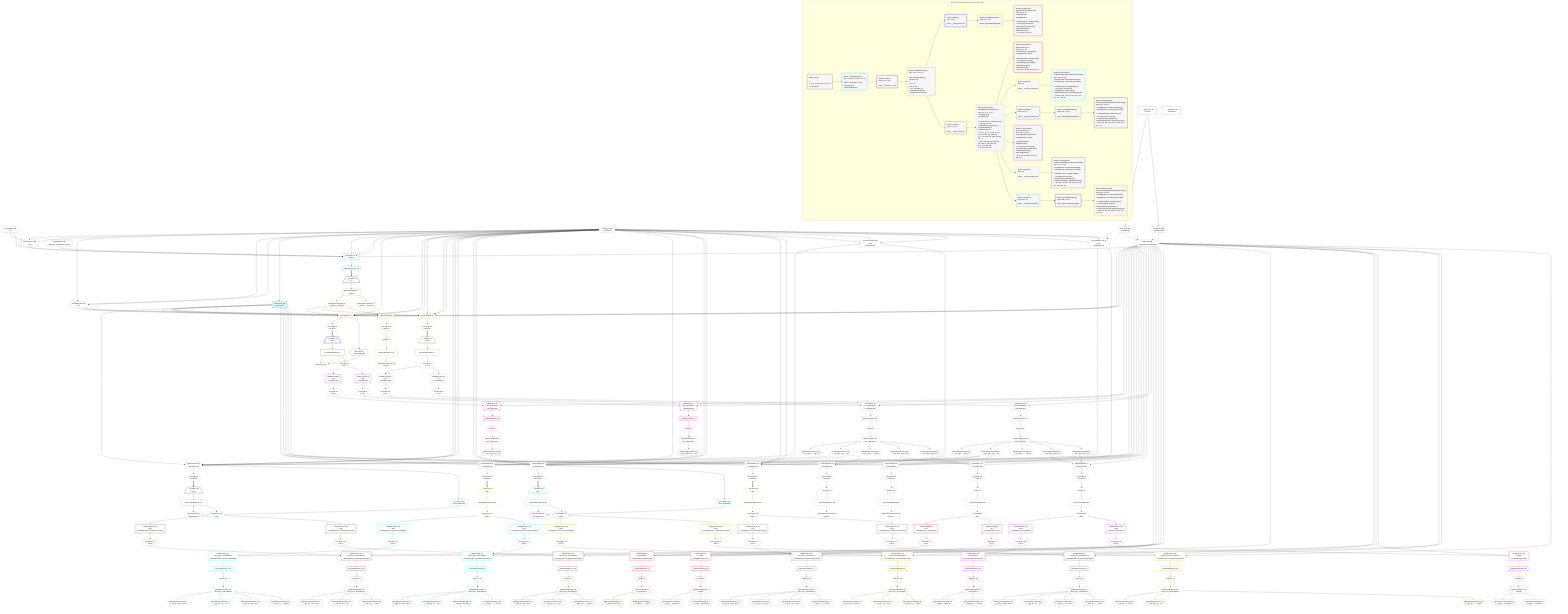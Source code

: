%%{init: {'themeVariables': { 'fontSize': '12px'}}}%%
graph TD
    classDef path fill:#eee,stroke:#000,color:#000
    classDef plan fill:#fff,stroke-width:1px,color:#000
    classDef itemplan fill:#fff,stroke-width:2px,color:#000
    classDef unbatchedplan fill:#dff,stroke-width:1px,color:#000
    classDef sideeffectplan fill:#fcc,stroke-width:2px,color:#000
    classDef bucket fill:#f6f6f6,color:#000,stroke-width:2px,text-align:left


    %% plan dependencies
    Connection14{{"Connection[14∈0] ➊<br />ᐸ10ᐳ"}}:::plan
    Constant290{{"Constant[290∈0] ➊<br />ᐸ4ᐳ"}}:::plan
    Constant7{{"Constant[7∈0] ➊<br />ᐸundefinedᐳ"}}:::plan
    Constant290 & Constant7 & Constant7 --> Connection14
    Connection26{{"Connection[26∈0] ➊<br />ᐸ22ᐳ"}}:::plan
    Constant7 & Constant7 & Constant7 --> Connection26
    Object13{{"Object[13∈0] ➊<br />ᐸ{pgSettings,withPgClient}ᐳ"}}:::plan
    Access11{{"Access[11∈0] ➊<br />ᐸ2.pgSettingsᐳ"}}:::plan
    Access12{{"Access[12∈0] ➊<br />ᐸ2.withPgClientᐳ"}}:::plan
    Access11 & Access12 --> Object13
    __Value2["__Value[2∈0] ➊<br />ᐸcontextᐳ"]:::plan
    __Value2 --> Access11
    __Value2 --> Access12
    Lambda27[["Lambda[27∈0] ➊<br />ᐸlimitToTypesᐳ"]]:::unbatchedplan
    Constant7 --> Lambda27
    __Value4["__Value[4∈0] ➊<br />ᐸrootValueᐳ"]:::plan
    Constant294{{"Constant[294∈0] ➊<br />ᐸ[Function: applyInputConstant]ᐳ"}}:::plan
    PgSelect16[["PgSelect[16∈1] ➊<br />ᐸpeopleᐳ"]]:::plan
    Object13 & Constant294 & Connection14 & Constant290 & Constant7 & Constant7 --> PgSelect16
    PgSelectRows17[["PgSelectRows[17∈1] ➊"]]:::plan
    PgSelect16 --> PgSelectRows17
    __Item18[/"__Item[18∈2]<br />ᐸ17ᐳ"\]:::itemplan
    PgSelectRows17 ==> __Item18
    PgSelectSingle19{{"PgSelectSingle[19∈2]<br />ᐸpeopleᐳ"}}:::plan
    __Item18 --> PgSelectSingle19
    PgUnionAll33[["PgUnionAll[33∈3]"]]:::plan
    PgClassExpression20{{"PgClassExpression[20∈3]<br />ᐸ__people__.”person_id”ᐳ"}}:::plan
    Object13 & PgClassExpression20 & Lambda27 & Connection26 & Constant7 & Constant7 & Constant7 --> PgUnionAll33
    PgUnionAll58[["PgUnionAll[58∈3]"]]:::plan
    Object13 & PgClassExpression20 & Lambda27 & Connection26 & Constant7 & Constant7 & Constant7 --> PgUnionAll58
    PgUnionAll28[["PgUnionAll[28∈3]"]]:::plan
    Object13 & PgClassExpression20 & Lambda27 & Connection26 --> PgUnionAll28
    PgSelectSingle19 --> PgClassExpression20
    PgClassExpression21{{"PgClassExpression[21∈3]<br />ᐸ__people__.”username”ᐳ"}}:::plan
    PgSelectSingle19 --> PgClassExpression21
    First29{{"First[29∈3]"}}:::plan
    Access279{{"Access[279∈3]<br />ᐸ28.itemsᐳ"}}:::plan
    Access279 --> First29
    PgUnionAllSingle31["PgUnionAllSingle[31∈3]"]:::plan
    First29 --> PgUnionAllSingle31
    PgClassExpression32{{"PgClassExpression[32∈3]<br />ᐸcount(*)ᐳ"}}:::plan
    PgUnionAllSingle31 --> PgClassExpression32
    PgUnionAll28 --> Access279
    Access280{{"Access[280∈3]<br />ᐸ33.itemsᐳ"}}:::plan
    PgUnionAll33 --> Access280
    Access289{{"Access[289∈3]<br />ᐸ58.itemsᐳ"}}:::plan
    PgUnionAll58 --> Access289
    __Item35[/"__Item[35∈4]<br />ᐸ280ᐳ"\]:::itemplan
    Access280 ==> __Item35
    PgUnionAllSingle36["PgUnionAllSingle[36∈4]"]:::plan
    __Item35 --> PgUnionAllSingle36
    Access37{{"Access[37∈4]<br />ᐸ33.cursorDetailsᐳ"}}:::plan
    PgUnionAll33 --> Access37
    PgCursor38{{"PgCursor[38∈5]"}}:::plan
    PgUnionAllSingle36 & Access37 --> PgCursor38
    Access39{{"Access[39∈5]<br />ᐸ36.1ᐳ"}}:::plan
    PgUnionAllSingle36 --> Access39
    PgSelect42[["PgSelect[42∈6]<br />ᐸaws_applicationsᐳ<br />ᐳAwsApplication"]]:::plan
    Access41{{"Access[41∈6]<br />ᐸ40.0ᐳ"}}:::plan
    Object13 & Access41 --> PgSelect42
    PgSelect52[["PgSelect[52∈6]<br />ᐸgcp_applicationsᐳ<br />ᐳGcpApplication"]]:::plan
    Access51{{"Access[51∈6]<br />ᐸ50.0ᐳ"}}:::plan
    Object13 & Access51 --> PgSelect52
    JSONParse40[["JSONParse[40∈6]<br />ᐸ39ᐳ<br />ᐳAwsApplication"]]:::plan
    Access39 --> JSONParse40
    JSONParse40 --> Access41
    First46{{"First[46∈6]"}}:::plan
    PgSelectRows47[["PgSelectRows[47∈6]"]]:::plan
    PgSelectRows47 --> First46
    PgSelect42 --> PgSelectRows47
    PgSelectSingle48{{"PgSelectSingle[48∈6]<br />ᐸaws_applicationsᐳ"}}:::plan
    First46 --> PgSelectSingle48
    PgClassExpression49{{"PgClassExpression[49∈6]<br />ᐸ__aws_appl...ons__.”id”ᐳ"}}:::plan
    PgSelectSingle48 --> PgClassExpression49
    JSONParse50[["JSONParse[50∈6]<br />ᐸ39ᐳ<br />ᐳGcpApplication"]]:::plan
    Access39 --> JSONParse50
    JSONParse50 --> Access51
    First54{{"First[54∈6]"}}:::plan
    PgSelectRows55[["PgSelectRows[55∈6]"]]:::plan
    PgSelectRows55 --> First54
    PgSelect52 --> PgSelectRows55
    PgSelectSingle56{{"PgSelectSingle[56∈6]<br />ᐸgcp_applicationsᐳ"}}:::plan
    First54 --> PgSelectSingle56
    PgClassExpression57{{"PgClassExpression[57∈6]<br />ᐸ__gcp_appl...ons__.”id”ᐳ"}}:::plan
    PgSelectSingle56 --> PgClassExpression57
    __Item60[/"__Item[60∈7]<br />ᐸ289ᐳ"\]:::itemplan
    Access289 ==> __Item60
    PgUnionAllSingle61["PgUnionAllSingle[61∈7]"]:::plan
    __Item60 --> PgUnionAllSingle61
    Access62{{"Access[62∈7]<br />ᐸ61.1ᐳ"}}:::plan
    PgUnionAllSingle61 --> Access62
    PgUnionAll143[["PgUnionAll[143∈8]<br />ᐳAwsApplication"]]:::plan
    PgClassExpression73{{"PgClassExpression[73∈8]<br />ᐸ__aws_appl...ons__.”id”ᐳ"}}:::plan
    Connection136{{"Connection[136∈8] ➊<br />ᐸ134ᐳ<br />ᐳAwsApplication"}}:::plan
    Object13 & PgClassExpression73 & Lambda27 & Connection136 & Constant7 & Constant7 & Constant7 --> PgUnionAll143
    PgUnionAll250[["PgUnionAll[250∈8]<br />ᐳGcpApplication"]]:::plan
    PgClassExpression180{{"PgClassExpression[180∈8]<br />ᐸ__gcp_appl...ons__.”id”ᐳ"}}:::plan
    Connection243{{"Connection[243∈8] ➊<br />ᐸ241ᐳ<br />ᐳGcpApplication"}}:::plan
    Object13 & PgClassExpression180 & Lambda27 & Connection243 & Constant7 & Constant7 & Constant7 --> PgUnionAll250
    PgUnionAll103[["PgUnionAll[103∈8]<br />ᐳAwsApplication"]]:::plan
    Object13 & PgClassExpression73 & Constant7 & Constant7 & Lambda27 --> PgUnionAll103
    PgUnionAll210[["PgUnionAll[210∈8]<br />ᐳGcpApplication"]]:::plan
    Object13 & PgClassExpression180 & Constant7 & Constant7 & Lambda27 --> PgUnionAll210
    PgUnionAll138[["PgUnionAll[138∈8]<br />ᐳAwsApplication"]]:::plan
    Object13 & PgClassExpression73 & Lambda27 & Connection136 --> PgUnionAll138
    PgUnionAll245[["PgUnionAll[245∈8]<br />ᐳGcpApplication"]]:::plan
    Object13 & PgClassExpression180 & Lambda27 & Connection243 --> PgUnionAll245
    PgUnionAll77[["PgUnionAll[77∈8]<br />ᐳAwsApplication"]]:::plan
    PgClassExpression75{{"PgClassExpression[75∈8]<br />ᐸ__aws_appl...person_id”ᐳ"}}:::plan
    PgClassExpression76{{"PgClassExpression[76∈8]<br />ᐸ__aws_appl...zation_id”ᐳ"}}:::plan
    Object13 & PgClassExpression75 & PgClassExpression76 --> PgUnionAll77
    Constant7 & Constant7 & Constant7 --> Connection136
    PgUnionAll184[["PgUnionAll[184∈8]<br />ᐳGcpApplication"]]:::plan
    PgClassExpression182{{"PgClassExpression[182∈8]<br />ᐸ__gcp_appl...person_id”ᐳ"}}:::plan
    PgClassExpression183{{"PgClassExpression[183∈8]<br />ᐸ__gcp_appl...zation_id”ᐳ"}}:::plan
    Object13 & PgClassExpression182 & PgClassExpression183 --> PgUnionAll184
    Constant7 & Constant7 & Constant7 --> Connection243
    PgSelect65[["PgSelect[65∈8]<br />ᐸaws_applicationsᐳ<br />ᐳAwsApplication"]]:::plan
    Access64{{"Access[64∈8]<br />ᐸ63.0ᐳ"}}:::plan
    Object13 & Access64 --> PgSelect65
    PgSelect174[["PgSelect[174∈8]<br />ᐸgcp_applicationsᐳ<br />ᐳGcpApplication"]]:::plan
    Access173{{"Access[173∈8]<br />ᐸ172.0ᐳ"}}:::plan
    Object13 & Access173 --> PgSelect174
    JSONParse63[["JSONParse[63∈8]<br />ᐸ62ᐳ<br />ᐳAwsApplication"]]:::plan
    Access62 --> JSONParse63
    JSONParse63 --> Access64
    First69{{"First[69∈8]"}}:::plan
    PgSelectRows70[["PgSelectRows[70∈8]"]]:::plan
    PgSelectRows70 --> First69
    PgSelect65 --> PgSelectRows70
    PgSelectSingle71{{"PgSelectSingle[71∈8]<br />ᐸaws_applicationsᐳ"}}:::plan
    First69 --> PgSelectSingle71
    PgClassExpression72{{"PgClassExpression[72∈8]<br />ᐸ__aws_appl..._.”aws_id”ᐳ"}}:::plan
    PgSelectSingle71 --> PgClassExpression72
    PgSelectSingle71 --> PgClassExpression73
    PgClassExpression74{{"PgClassExpression[74∈8]<br />ᐸ__aws_appl...s__.”name”ᐳ"}}:::plan
    PgSelectSingle71 --> PgClassExpression74
    PgSelectSingle71 --> PgClassExpression75
    PgSelectSingle71 --> PgClassExpression76
    First79{{"First[79∈8]"}}:::plan
    Access284{{"Access[284∈8]<br />ᐸ77.itemsᐳ"}}:::plan
    Access284 --> First79
    PgUnionAllSingle81["PgUnionAllSingle[81∈8]"]:::plan
    First79 --> PgUnionAllSingle81
    Access82{{"Access[82∈8]<br />ᐸ81.1ᐳ"}}:::plan
    PgUnionAllSingle81 --> Access82
    First139{{"First[139∈8]"}}:::plan
    Access282{{"Access[282∈8]<br />ᐸ138.itemsᐳ"}}:::plan
    Access282 --> First139
    PgUnionAllSingle141["PgUnionAllSingle[141∈8]"]:::plan
    First139 --> PgUnionAllSingle141
    PgClassExpression142{{"PgClassExpression[142∈8]<br />ᐸcount(*)ᐳ"}}:::plan
    PgUnionAllSingle141 --> PgClassExpression142
    JSONParse172[["JSONParse[172∈8]<br />ᐸ62ᐳ<br />ᐳGcpApplication"]]:::plan
    Access62 --> JSONParse172
    JSONParse172 --> Access173
    First176{{"First[176∈8]"}}:::plan
    PgSelectRows177[["PgSelectRows[177∈8]"]]:::plan
    PgSelectRows177 --> First176
    PgSelect174 --> PgSelectRows177
    PgSelectSingle178{{"PgSelectSingle[178∈8]<br />ᐸgcp_applicationsᐳ"}}:::plan
    First176 --> PgSelectSingle178
    PgClassExpression179{{"PgClassExpression[179∈8]<br />ᐸ__gcp_appl..._.”gcp_id”ᐳ"}}:::plan
    PgSelectSingle178 --> PgClassExpression179
    PgSelectSingle178 --> PgClassExpression180
    PgClassExpression181{{"PgClassExpression[181∈8]<br />ᐸ__gcp_appl...s__.”name”ᐳ"}}:::plan
    PgSelectSingle178 --> PgClassExpression181
    PgSelectSingle178 --> PgClassExpression182
    PgSelectSingle178 --> PgClassExpression183
    First186{{"First[186∈8]"}}:::plan
    Access288{{"Access[288∈8]<br />ᐸ184.itemsᐳ"}}:::plan
    Access288 --> First186
    PgUnionAllSingle188["PgUnionAllSingle[188∈8]"]:::plan
    First186 --> PgUnionAllSingle188
    Access189{{"Access[189∈8]<br />ᐸ188.1ᐳ"}}:::plan
    PgUnionAllSingle188 --> Access189
    First246{{"First[246∈8]"}}:::plan
    Access286{{"Access[286∈8]<br />ᐸ245.itemsᐳ"}}:::plan
    Access286 --> First246
    PgUnionAllSingle248["PgUnionAllSingle[248∈8]"]:::plan
    First246 --> PgUnionAllSingle248
    PgClassExpression249{{"PgClassExpression[249∈8]<br />ᐸcount(*)ᐳ"}}:::plan
    PgUnionAllSingle248 --> PgClassExpression249
    Access281{{"Access[281∈8]<br />ᐸ103.itemsᐳ"}}:::plan
    PgUnionAll103 --> Access281
    PgUnionAll138 --> Access282
    Access283{{"Access[283∈8]<br />ᐸ143.itemsᐳ"}}:::plan
    PgUnionAll143 --> Access283
    PgUnionAll77 --> Access284
    Access285{{"Access[285∈8]<br />ᐸ210.itemsᐳ"}}:::plan
    PgUnionAll210 --> Access285
    PgUnionAll245 --> Access286
    Access287{{"Access[287∈8]<br />ᐸ250.itemsᐳ"}}:::plan
    PgUnionAll250 --> Access287
    PgUnionAll184 --> Access288
    PgSelect85[["PgSelect[85∈9]<br />ᐸorganizationsᐳ<br />ᐳAwsApplicationᐳOrganization"]]:::plan
    Access84{{"Access[84∈9]<br />ᐸ83.0ᐳ"}}:::plan
    Object13 & Access84 --> PgSelect85
    PgSelect96[["PgSelect[96∈9]<br />ᐸpeopleᐳ<br />ᐳAwsApplicationᐳPerson"]]:::plan
    Access95{{"Access[95∈9]<br />ᐸ94.0ᐳ"}}:::plan
    Object13 & Access95 --> PgSelect96
    JSONParse83[["JSONParse[83∈9]<br />ᐸ82ᐳ<br />ᐳAwsApplicationᐳOrganization"]]:::plan
    Access82 --> JSONParse83
    JSONParse83 --> Access84
    First89{{"First[89∈9]"}}:::plan
    PgSelectRows90[["PgSelectRows[90∈9]"]]:::plan
    PgSelectRows90 --> First89
    PgSelect85 --> PgSelectRows90
    PgSelectSingle91{{"PgSelectSingle[91∈9]<br />ᐸorganizationsᐳ"}}:::plan
    First89 --> PgSelectSingle91
    PgClassExpression92{{"PgClassExpression[92∈9]<br />ᐸ__organiza...zation_id”ᐳ"}}:::plan
    PgSelectSingle91 --> PgClassExpression92
    PgClassExpression93{{"PgClassExpression[93∈9]<br />ᐸ__organiza...s__.”name”ᐳ"}}:::plan
    PgSelectSingle91 --> PgClassExpression93
    JSONParse94[["JSONParse[94∈9]<br />ᐸ82ᐳ<br />ᐳAwsApplicationᐳPerson"]]:::plan
    Access82 --> JSONParse94
    JSONParse94 --> Access95
    First98{{"First[98∈9]"}}:::plan
    PgSelectRows99[["PgSelectRows[99∈9]"]]:::plan
    PgSelectRows99 --> First98
    PgSelect96 --> PgSelectRows99
    PgSelectSingle100{{"PgSelectSingle[100∈9]<br />ᐸpeopleᐳ"}}:::plan
    First98 --> PgSelectSingle100
    PgClassExpression101{{"PgClassExpression[101∈9]<br />ᐸ__people__.”person_id”ᐳ"}}:::plan
    PgSelectSingle100 --> PgClassExpression101
    PgClassExpression102{{"PgClassExpression[102∈9]<br />ᐸ__people__.”username”ᐳ"}}:::plan
    PgSelectSingle100 --> PgClassExpression102
    __Item107[/"__Item[107∈10]<br />ᐸ281ᐳ"\]:::itemplan
    Access281 ==> __Item107
    PgUnionAllSingle108["PgUnionAllSingle[108∈10]"]:::plan
    __Item107 --> PgUnionAllSingle108
    Access109{{"Access[109∈10]<br />ᐸ108.1ᐳ"}}:::plan
    PgUnionAllSingle108 --> Access109
    PgSelect112[["PgSelect[112∈11]<br />ᐸfirst_party_vulnerabilitiesᐳ<br />ᐳAwsApplicationᐳFirstPartyVulnerability"]]:::plan
    Access111{{"Access[111∈11]<br />ᐸ110.0ᐳ"}}:::plan
    Object13 & Access111 --> PgSelect112
    PgSelect125[["PgSelect[125∈11]<br />ᐸthird_party_vulnerabilitiesᐳ<br />ᐳAwsApplicationᐳThirdPartyVulnerability"]]:::plan
    Access124{{"Access[124∈11]<br />ᐸ123.0ᐳ"}}:::plan
    Object13 & Access124 --> PgSelect125
    JSONParse110[["JSONParse[110∈11]<br />ᐸ109ᐳ<br />ᐳAwsApplicationᐳFirstPartyVulnerability"]]:::plan
    Access109 --> JSONParse110
    JSONParse110 --> Access111
    First116{{"First[116∈11]"}}:::plan
    PgSelectRows117[["PgSelectRows[117∈11]"]]:::plan
    PgSelectRows117 --> First116
    PgSelect112 --> PgSelectRows117
    PgSelectSingle118{{"PgSelectSingle[118∈11]<br />ᐸfirst_party_vulnerabilitiesᐳ"}}:::plan
    First116 --> PgSelectSingle118
    PgClassExpression119{{"PgClassExpression[119∈11]<br />ᐸ__first_pa...team_name”ᐳ"}}:::plan
    PgSelectSingle118 --> PgClassExpression119
    PgClassExpression120{{"PgClassExpression[120∈11]<br />ᐸ__first_pa...ies__.”id”ᐳ"}}:::plan
    PgSelectSingle118 --> PgClassExpression120
    PgClassExpression121{{"PgClassExpression[121∈11]<br />ᐸ__first_pa...vss_score”ᐳ"}}:::plan
    PgSelectSingle118 --> PgClassExpression121
    PgClassExpression122{{"PgClassExpression[122∈11]<br />ᐸ__first_pa...s__.”name”ᐳ"}}:::plan
    PgSelectSingle118 --> PgClassExpression122
    JSONParse123[["JSONParse[123∈11]<br />ᐸ109ᐳ<br />ᐳAwsApplicationᐳThirdPartyVulnerability"]]:::plan
    Access109 --> JSONParse123
    JSONParse123 --> Access124
    First127{{"First[127∈11]"}}:::plan
    PgSelectRows128[["PgSelectRows[128∈11]"]]:::plan
    PgSelectRows128 --> First127
    PgSelect125 --> PgSelectRows128
    PgSelectSingle129{{"PgSelectSingle[129∈11]<br />ᐸthird_party_vulnerabilitiesᐳ"}}:::plan
    First127 --> PgSelectSingle129
    PgClassExpression130{{"PgClassExpression[130∈11]<br />ᐸ__third_pa...ndor_name”ᐳ"}}:::plan
    PgSelectSingle129 --> PgClassExpression130
    PgClassExpression131{{"PgClassExpression[131∈11]<br />ᐸ__third_pa...ies__.”id”ᐳ"}}:::plan
    PgSelectSingle129 --> PgClassExpression131
    PgClassExpression132{{"PgClassExpression[132∈11]<br />ᐸ__third_pa...vss_score”ᐳ"}}:::plan
    PgSelectSingle129 --> PgClassExpression132
    PgClassExpression133{{"PgClassExpression[133∈11]<br />ᐸ__third_pa...s__.”name”ᐳ"}}:::plan
    PgSelectSingle129 --> PgClassExpression133
    __Item145[/"__Item[145∈12]<br />ᐸ283ᐳ"\]:::itemplan
    Access283 ==> __Item145
    PgUnionAllSingle146["PgUnionAllSingle[146∈12]"]:::plan
    __Item145 --> PgUnionAllSingle146
    Access147{{"Access[147∈12]<br />ᐸ143.cursorDetailsᐳ"}}:::plan
    PgUnionAll143 --> Access147
    PgCursor148{{"PgCursor[148∈13]<br />ᐳAwsApplication"}}:::plan
    PgUnionAllSingle146 & Access147 --> PgCursor148
    Access149{{"Access[149∈13]<br />ᐸ146.1ᐳ"}}:::plan
    PgUnionAllSingle146 --> Access149
    PgSelect152[["PgSelect[152∈14]<br />ᐸfirst_party_vulnerabilitiesᐳ<br />ᐳAwsApplicationᐳFirstPartyVulnerability"]]:::plan
    Access151{{"Access[151∈14]<br />ᐸ150.0ᐳ"}}:::plan
    Object13 & Access151 --> PgSelect152
    PgSelect164[["PgSelect[164∈14]<br />ᐸthird_party_vulnerabilitiesᐳ<br />ᐳAwsApplicationᐳThirdPartyVulnerability"]]:::plan
    Access163{{"Access[163∈14]<br />ᐸ162.0ᐳ"}}:::plan
    Object13 & Access163 --> PgSelect164
    JSONParse150[["JSONParse[150∈14]<br />ᐸ149ᐳ<br />ᐳAwsApplicationᐳFirstPartyVulnerability"]]:::plan
    Access149 --> JSONParse150
    JSONParse150 --> Access151
    First156{{"First[156∈14]"}}:::plan
    PgSelectRows157[["PgSelectRows[157∈14]"]]:::plan
    PgSelectRows157 --> First156
    PgSelect152 --> PgSelectRows157
    PgSelectSingle158{{"PgSelectSingle[158∈14]<br />ᐸfirst_party_vulnerabilitiesᐳ"}}:::plan
    First156 --> PgSelectSingle158
    PgClassExpression159{{"PgClassExpression[159∈14]<br />ᐸ__first_pa...vss_score”ᐳ"}}:::plan
    PgSelectSingle158 --> PgClassExpression159
    PgClassExpression160{{"PgClassExpression[160∈14]<br />ᐸ__first_pa...ies__.”id”ᐳ"}}:::plan
    PgSelectSingle158 --> PgClassExpression160
    PgClassExpression161{{"PgClassExpression[161∈14]<br />ᐸ__first_pa...s__.”name”ᐳ"}}:::plan
    PgSelectSingle158 --> PgClassExpression161
    JSONParse162[["JSONParse[162∈14]<br />ᐸ149ᐳ<br />ᐳAwsApplicationᐳThirdPartyVulnerability"]]:::plan
    Access149 --> JSONParse162
    JSONParse162 --> Access163
    First166{{"First[166∈14]"}}:::plan
    PgSelectRows167[["PgSelectRows[167∈14]"]]:::plan
    PgSelectRows167 --> First166
    PgSelect164 --> PgSelectRows167
    PgSelectSingle168{{"PgSelectSingle[168∈14]<br />ᐸthird_party_vulnerabilitiesᐳ"}}:::plan
    First166 --> PgSelectSingle168
    PgClassExpression169{{"PgClassExpression[169∈14]<br />ᐸ__third_pa...vss_score”ᐳ"}}:::plan
    PgSelectSingle168 --> PgClassExpression169
    PgClassExpression170{{"PgClassExpression[170∈14]<br />ᐸ__third_pa...ies__.”id”ᐳ"}}:::plan
    PgSelectSingle168 --> PgClassExpression170
    PgClassExpression171{{"PgClassExpression[171∈14]<br />ᐸ__third_pa...s__.”name”ᐳ"}}:::plan
    PgSelectSingle168 --> PgClassExpression171
    PgSelect192[["PgSelect[192∈15]<br />ᐸorganizationsᐳ<br />ᐳGcpApplicationᐳOrganization"]]:::plan
    Access191{{"Access[191∈15]<br />ᐸ190.0ᐳ"}}:::plan
    Object13 & Access191 --> PgSelect192
    PgSelect203[["PgSelect[203∈15]<br />ᐸpeopleᐳ<br />ᐳGcpApplicationᐳPerson"]]:::plan
    Access202{{"Access[202∈15]<br />ᐸ201.0ᐳ"}}:::plan
    Object13 & Access202 --> PgSelect203
    JSONParse190[["JSONParse[190∈15]<br />ᐸ189ᐳ<br />ᐳGcpApplicationᐳOrganization"]]:::plan
    Access189 --> JSONParse190
    JSONParse190 --> Access191
    First196{{"First[196∈15]"}}:::plan
    PgSelectRows197[["PgSelectRows[197∈15]"]]:::plan
    PgSelectRows197 --> First196
    PgSelect192 --> PgSelectRows197
    PgSelectSingle198{{"PgSelectSingle[198∈15]<br />ᐸorganizationsᐳ"}}:::plan
    First196 --> PgSelectSingle198
    PgClassExpression199{{"PgClassExpression[199∈15]<br />ᐸ__organiza...zation_id”ᐳ"}}:::plan
    PgSelectSingle198 --> PgClassExpression199
    PgClassExpression200{{"PgClassExpression[200∈15]<br />ᐸ__organiza...s__.”name”ᐳ"}}:::plan
    PgSelectSingle198 --> PgClassExpression200
    JSONParse201[["JSONParse[201∈15]<br />ᐸ189ᐳ<br />ᐳGcpApplicationᐳPerson"]]:::plan
    Access189 --> JSONParse201
    JSONParse201 --> Access202
    First205{{"First[205∈15]"}}:::plan
    PgSelectRows206[["PgSelectRows[206∈15]"]]:::plan
    PgSelectRows206 --> First205
    PgSelect203 --> PgSelectRows206
    PgSelectSingle207{{"PgSelectSingle[207∈15]<br />ᐸpeopleᐳ"}}:::plan
    First205 --> PgSelectSingle207
    PgClassExpression208{{"PgClassExpression[208∈15]<br />ᐸ__people__.”person_id”ᐳ"}}:::plan
    PgSelectSingle207 --> PgClassExpression208
    PgClassExpression209{{"PgClassExpression[209∈15]<br />ᐸ__people__.”username”ᐳ"}}:::plan
    PgSelectSingle207 --> PgClassExpression209
    __Item214[/"__Item[214∈16]<br />ᐸ285ᐳ"\]:::itemplan
    Access285 ==> __Item214
    PgUnionAllSingle215["PgUnionAllSingle[215∈16]"]:::plan
    __Item214 --> PgUnionAllSingle215
    Access216{{"Access[216∈16]<br />ᐸ215.1ᐳ"}}:::plan
    PgUnionAllSingle215 --> Access216
    PgSelect219[["PgSelect[219∈17]<br />ᐸfirst_party_vulnerabilitiesᐳ<br />ᐳGcpApplicationᐳFirstPartyVulnerability"]]:::plan
    Access218{{"Access[218∈17]<br />ᐸ217.0ᐳ"}}:::plan
    Object13 & Access218 --> PgSelect219
    PgSelect232[["PgSelect[232∈17]<br />ᐸthird_party_vulnerabilitiesᐳ<br />ᐳGcpApplicationᐳThirdPartyVulnerability"]]:::plan
    Access231{{"Access[231∈17]<br />ᐸ230.0ᐳ"}}:::plan
    Object13 & Access231 --> PgSelect232
    JSONParse217[["JSONParse[217∈17]<br />ᐸ216ᐳ<br />ᐳGcpApplicationᐳFirstPartyVulnerability"]]:::plan
    Access216 --> JSONParse217
    JSONParse217 --> Access218
    First223{{"First[223∈17]"}}:::plan
    PgSelectRows224[["PgSelectRows[224∈17]"]]:::plan
    PgSelectRows224 --> First223
    PgSelect219 --> PgSelectRows224
    PgSelectSingle225{{"PgSelectSingle[225∈17]<br />ᐸfirst_party_vulnerabilitiesᐳ"}}:::plan
    First223 --> PgSelectSingle225
    PgClassExpression226{{"PgClassExpression[226∈17]<br />ᐸ__first_pa...team_name”ᐳ"}}:::plan
    PgSelectSingle225 --> PgClassExpression226
    PgClassExpression227{{"PgClassExpression[227∈17]<br />ᐸ__first_pa...ies__.”id”ᐳ"}}:::plan
    PgSelectSingle225 --> PgClassExpression227
    PgClassExpression228{{"PgClassExpression[228∈17]<br />ᐸ__first_pa...vss_score”ᐳ"}}:::plan
    PgSelectSingle225 --> PgClassExpression228
    PgClassExpression229{{"PgClassExpression[229∈17]<br />ᐸ__first_pa...s__.”name”ᐳ"}}:::plan
    PgSelectSingle225 --> PgClassExpression229
    JSONParse230[["JSONParse[230∈17]<br />ᐸ216ᐳ<br />ᐳGcpApplicationᐳThirdPartyVulnerability"]]:::plan
    Access216 --> JSONParse230
    JSONParse230 --> Access231
    First234{{"First[234∈17]"}}:::plan
    PgSelectRows235[["PgSelectRows[235∈17]"]]:::plan
    PgSelectRows235 --> First234
    PgSelect232 --> PgSelectRows235
    PgSelectSingle236{{"PgSelectSingle[236∈17]<br />ᐸthird_party_vulnerabilitiesᐳ"}}:::plan
    First234 --> PgSelectSingle236
    PgClassExpression237{{"PgClassExpression[237∈17]<br />ᐸ__third_pa...ndor_name”ᐳ"}}:::plan
    PgSelectSingle236 --> PgClassExpression237
    PgClassExpression238{{"PgClassExpression[238∈17]<br />ᐸ__third_pa...ies__.”id”ᐳ"}}:::plan
    PgSelectSingle236 --> PgClassExpression238
    PgClassExpression239{{"PgClassExpression[239∈17]<br />ᐸ__third_pa...vss_score”ᐳ"}}:::plan
    PgSelectSingle236 --> PgClassExpression239
    PgClassExpression240{{"PgClassExpression[240∈17]<br />ᐸ__third_pa...s__.”name”ᐳ"}}:::plan
    PgSelectSingle236 --> PgClassExpression240
    __Item252[/"__Item[252∈18]<br />ᐸ287ᐳ"\]:::itemplan
    Access287 ==> __Item252
    PgUnionAllSingle253["PgUnionAllSingle[253∈18]"]:::plan
    __Item252 --> PgUnionAllSingle253
    Access254{{"Access[254∈18]<br />ᐸ250.cursorDetailsᐳ"}}:::plan
    PgUnionAll250 --> Access254
    PgCursor255{{"PgCursor[255∈19]<br />ᐳGcpApplication"}}:::plan
    PgUnionAllSingle253 & Access254 --> PgCursor255
    Access256{{"Access[256∈19]<br />ᐸ253.1ᐳ"}}:::plan
    PgUnionAllSingle253 --> Access256
    PgSelect259[["PgSelect[259∈20]<br />ᐸfirst_party_vulnerabilitiesᐳ<br />ᐳGcpApplicationᐳFirstPartyVulnerability"]]:::plan
    Access258{{"Access[258∈20]<br />ᐸ257.0ᐳ"}}:::plan
    Object13 & Access258 --> PgSelect259
    PgSelect271[["PgSelect[271∈20]<br />ᐸthird_party_vulnerabilitiesᐳ<br />ᐳGcpApplicationᐳThirdPartyVulnerability"]]:::plan
    Access270{{"Access[270∈20]<br />ᐸ269.0ᐳ"}}:::plan
    Object13 & Access270 --> PgSelect271
    JSONParse257[["JSONParse[257∈20]<br />ᐸ256ᐳ<br />ᐳGcpApplicationᐳFirstPartyVulnerability"]]:::plan
    Access256 --> JSONParse257
    JSONParse257 --> Access258
    First263{{"First[263∈20]"}}:::plan
    PgSelectRows264[["PgSelectRows[264∈20]"]]:::plan
    PgSelectRows264 --> First263
    PgSelect259 --> PgSelectRows264
    PgSelectSingle265{{"PgSelectSingle[265∈20]<br />ᐸfirst_party_vulnerabilitiesᐳ"}}:::plan
    First263 --> PgSelectSingle265
    PgClassExpression266{{"PgClassExpression[266∈20]<br />ᐸ__first_pa...vss_score”ᐳ"}}:::plan
    PgSelectSingle265 --> PgClassExpression266
    PgClassExpression267{{"PgClassExpression[267∈20]<br />ᐸ__first_pa...ies__.”id”ᐳ"}}:::plan
    PgSelectSingle265 --> PgClassExpression267
    PgClassExpression268{{"PgClassExpression[268∈20]<br />ᐸ__first_pa...s__.”name”ᐳ"}}:::plan
    PgSelectSingle265 --> PgClassExpression268
    JSONParse269[["JSONParse[269∈20]<br />ᐸ256ᐳ<br />ᐳGcpApplicationᐳThirdPartyVulnerability"]]:::plan
    Access256 --> JSONParse269
    JSONParse269 --> Access270
    First273{{"First[273∈20]"}}:::plan
    PgSelectRows274[["PgSelectRows[274∈20]"]]:::plan
    PgSelectRows274 --> First273
    PgSelect271 --> PgSelectRows274
    PgSelectSingle275{{"PgSelectSingle[275∈20]<br />ᐸthird_party_vulnerabilitiesᐳ"}}:::plan
    First273 --> PgSelectSingle275
    PgClassExpression276{{"PgClassExpression[276∈20]<br />ᐸ__third_pa...vss_score”ᐳ"}}:::plan
    PgSelectSingle275 --> PgClassExpression276
    PgClassExpression277{{"PgClassExpression[277∈20]<br />ᐸ__third_pa...ies__.”id”ᐳ"}}:::plan
    PgSelectSingle275 --> PgClassExpression277
    PgClassExpression278{{"PgClassExpression[278∈20]<br />ᐸ__third_pa...s__.”name”ᐳ"}}:::plan
    PgSelectSingle275 --> PgClassExpression278

    %% define steps

    subgraph "Buckets for queries/polymorphic/person-app-vulns"
    Bucket0("Bucket 0 (root)<br /><br />1: <br />ᐳ: 7, 11, 12, 290, 294, 13, 14, 26<br />2: Lambda[27]"):::bucket
    classDef bucket0 stroke:#696969
    class Bucket0,__Value2,__Value4,Constant7,Access11,Access12,Object13,Connection14,Connection26,Lambda27,Constant290,Constant294 bucket0
    Bucket1("Bucket 1 (nullableBoundary)<br />Deps: 13, 294, 14, 290, 7, 27, 26<br /><br />ROOT Connectionᐸ10ᐳ[14]<br />1: PgSelect[16]<br />2: PgSelectRows[17]"):::bucket
    classDef bucket1 stroke:#00bfff
    class Bucket1,PgSelect16,PgSelectRows17 bucket1
    Bucket2("Bucket 2 (listItem)<br />Deps: 13, 27, 26, 7<br /><br />ROOT __Item{2}ᐸ17ᐳ[18]"):::bucket
    classDef bucket2 stroke:#7f007f
    class Bucket2,__Item18,PgSelectSingle19 bucket2
    Bucket3("Bucket 3 (nullableBoundary)<br />Deps: 19, 13, 27, 26, 7<br /><br />ROOT PgSelectSingle{2}ᐸpeopleᐳ[19]<br />1: <br />ᐳ: 20, 21<br />2: 28, 33, 58<br />ᐳ: 279, 280, 289, 29<br />3: PgUnionAllSingle[31]<br />ᐳ: PgClassExpression[32]"):::bucket
    classDef bucket3 stroke:#ffa500
    class Bucket3,PgClassExpression20,PgClassExpression21,PgUnionAll28,First29,PgUnionAllSingle31,PgClassExpression32,PgUnionAll33,PgUnionAll58,Access279,Access280,Access289 bucket3
    Bucket4("Bucket 4 (listItem)<br />Deps: 33, 13<br /><br />ROOT __Item{4}ᐸ280ᐳ[35]"):::bucket
    classDef bucket4 stroke:#0000ff
    class Bucket4,__Item35,PgUnionAllSingle36,Access37 bucket4
    Bucket5("Bucket 5 (nullableBoundary)<br />Deps: 36, 37, 13<br /><br />ROOT PgUnionAllSingle{4}[36]"):::bucket
    classDef bucket5 stroke:#7fff00
    class Bucket5,PgCursor38,Access39 bucket5
    Bucket6("Bucket 6 (polymorphic)<br />AwsApplication,GcpApplication<br />Deps: 39, 13, 36<br />ᐳAwsApplication<br />ᐳGcpApplication<br /><br />1: JSONParse[40], JSONParse[50]<br />ᐳ: Access[41], Access[51]<br />2: PgSelect[42], PgSelect[52]<br />3: PgSelectRows[47], PgSelectRows[55]<br />ᐳ: 46, 48, 49, 54, 56, 57"):::bucket
    classDef bucket6 stroke:#ff1493
    class Bucket6,JSONParse40,Access41,PgSelect42,First46,PgSelectRows47,PgSelectSingle48,PgClassExpression49,JSONParse50,Access51,PgSelect52,First54,PgSelectRows55,PgSelectSingle56,PgClassExpression57 bucket6
    Bucket7("Bucket 7 (listItem)<br />Deps: 13, 7, 27<br /><br />ROOT __Item{7}ᐸ289ᐳ[60]"):::bucket
    classDef bucket7 stroke:#808000
    class Bucket7,__Item60,PgUnionAllSingle61,Access62 bucket7
    Bucket8("Bucket 8 (polymorphic)<br />AwsApplication,GcpApplication<br />Deps: 62, 13, 7, 27, 61<br />ᐳAwsApplication<br />ᐳGcpApplication<br /><br />1: JSONParse[63], JSONParse[172]<br />ᐳ: 136, 243, 64, 173<br />2: PgSelect[65], PgSelect[174]<br />3: PgSelectRows[70], PgSelectRows[177]<br />ᐳ: 69, 71, 72, 73, 74, 75, 76, 176, 178, 179, 180, 181, 182, 183<br />4: 77, 103, 138, 143, 184, 210, 245, 250<br />ᐳ: 281, 282, 283, 284, 285, 286, 287, 288, 79, 139, 186, 246<br />5: 81, 141, 188, 248<br />ᐳ: 82, 142, 189, 249"):::bucket
    classDef bucket8 stroke:#dda0dd
    class Bucket8,JSONParse63,Access64,PgSelect65,First69,PgSelectRows70,PgSelectSingle71,PgClassExpression72,PgClassExpression73,PgClassExpression74,PgClassExpression75,PgClassExpression76,PgUnionAll77,First79,PgUnionAllSingle81,Access82,PgUnionAll103,Connection136,PgUnionAll138,First139,PgUnionAllSingle141,PgClassExpression142,PgUnionAll143,JSONParse172,Access173,PgSelect174,First176,PgSelectRows177,PgSelectSingle178,PgClassExpression179,PgClassExpression180,PgClassExpression181,PgClassExpression182,PgClassExpression183,PgUnionAll184,First186,PgUnionAllSingle188,Access189,PgUnionAll210,Connection243,PgUnionAll245,First246,PgUnionAllSingle248,PgClassExpression249,PgUnionAll250,Access281,Access282,Access283,Access284,Access285,Access286,Access287,Access288 bucket8
    Bucket9("Bucket 9 (polymorphic)<br />Organization,Person<br />Deps: 82, 13, 81<br />ᐳAwsApplicationᐳOrganization<br />ᐳAwsApplicationᐳPerson<br /><br />1: JSONParse[83], JSONParse[94]<br />ᐳ: Access[84], Access[95]<br />2: PgSelect[85], PgSelect[96]<br />3: PgSelectRows[90], PgSelectRows[99]<br />ᐳ: 89, 91, 92, 93, 98, 100, 101, 102"):::bucket
    classDef bucket9 stroke:#ff0000
    class Bucket9,JSONParse83,Access84,PgSelect85,First89,PgSelectRows90,PgSelectSingle91,PgClassExpression92,PgClassExpression93,JSONParse94,Access95,PgSelect96,First98,PgSelectRows99,PgSelectSingle100,PgClassExpression101,PgClassExpression102 bucket9
    Bucket10("Bucket 10 (listItem)<br />Deps: 13<br /><br />ROOT __Item{10}ᐸ281ᐳ[107]"):::bucket
    classDef bucket10 stroke:#ffff00
    class Bucket10,__Item107,PgUnionAllSingle108,Access109 bucket10
    Bucket11("Bucket 11 (polymorphic)<br />FirstPartyVulnerability,ThirdPartyVulnerability<br />Deps: 109, 13, 108<br />ᐳAwsApplicationᐳFirstPartyVulnerability<br />ᐳAwsApplicationᐳThirdPartyVulnerability<br /><br />1: JSONParse[110], JSONParse[123]<br />ᐳ: Access[111], Access[124]<br />2: PgSelect[112], PgSelect[125]<br />3: PgSelectRows[117], PgSelectRows[128]<br />ᐳ: 116, 118, 119, 120, 121, 122, 127, 129, 130, 131, 132, 133"):::bucket
    classDef bucket11 stroke:#00ffff
    class Bucket11,JSONParse110,Access111,PgSelect112,First116,PgSelectRows117,PgSelectSingle118,PgClassExpression119,PgClassExpression120,PgClassExpression121,PgClassExpression122,JSONParse123,Access124,PgSelect125,First127,PgSelectRows128,PgSelectSingle129,PgClassExpression130,PgClassExpression131,PgClassExpression132,PgClassExpression133 bucket11
    Bucket12("Bucket 12 (listItem)<br />Deps: 143, 13<br /><br />ROOT __Item{12}ᐸ283ᐳ[145]"):::bucket
    classDef bucket12 stroke:#4169e1
    class Bucket12,__Item145,PgUnionAllSingle146,Access147 bucket12
    Bucket13("Bucket 13 (nullableBoundary)<br />Deps: 146, 147, 13<br /><br />ROOT PgUnionAllSingle{12}[146]"):::bucket
    classDef bucket13 stroke:#3cb371
    class Bucket13,PgCursor148,Access149 bucket13
    Bucket14("Bucket 14 (polymorphic)<br />FirstPartyVulnerability,ThirdPartyVulnerability<br />Deps: 149, 13, 146<br />ᐳAwsApplicationᐳFirstPartyVulnerability<br />ᐳAwsApplicationᐳThirdPartyVulnerability<br /><br />1: JSONParse[150], JSONParse[162]<br />ᐳ: Access[151], Access[163]<br />2: PgSelect[152], PgSelect[164]<br />3: PgSelectRows[157], PgSelectRows[167]<br />ᐳ: 156, 158, 159, 160, 161, 166, 168, 169, 170, 171"):::bucket
    classDef bucket14 stroke:#a52a2a
    class Bucket14,JSONParse150,Access151,PgSelect152,First156,PgSelectRows157,PgSelectSingle158,PgClassExpression159,PgClassExpression160,PgClassExpression161,JSONParse162,Access163,PgSelect164,First166,PgSelectRows167,PgSelectSingle168,PgClassExpression169,PgClassExpression170,PgClassExpression171 bucket14
    Bucket15("Bucket 15 (polymorphic)<br />Organization,Person<br />Deps: 189, 13, 188<br />ᐳGcpApplicationᐳOrganization<br />ᐳGcpApplicationᐳPerson<br /><br />1: JSONParse[190], JSONParse[201]<br />ᐳ: Access[191], Access[202]<br />2: PgSelect[192], PgSelect[203]<br />3: PgSelectRows[197], PgSelectRows[206]<br />ᐳ: 196, 198, 199, 200, 205, 207, 208, 209"):::bucket
    classDef bucket15 stroke:#ff00ff
    class Bucket15,JSONParse190,Access191,PgSelect192,First196,PgSelectRows197,PgSelectSingle198,PgClassExpression199,PgClassExpression200,JSONParse201,Access202,PgSelect203,First205,PgSelectRows206,PgSelectSingle207,PgClassExpression208,PgClassExpression209 bucket15
    Bucket16("Bucket 16 (listItem)<br />Deps: 13<br /><br />ROOT __Item{16}ᐸ285ᐳ[214]"):::bucket
    classDef bucket16 stroke:#f5deb3
    class Bucket16,__Item214,PgUnionAllSingle215,Access216 bucket16
    Bucket17("Bucket 17 (polymorphic)<br />FirstPartyVulnerability,ThirdPartyVulnerability<br />Deps: 216, 13, 215<br />ᐳGcpApplicationᐳFirstPartyVulnerability<br />ᐳGcpApplicationᐳThirdPartyVulnerability<br /><br />1: JSONParse[217], JSONParse[230]<br />ᐳ: Access[218], Access[231]<br />2: PgSelect[219], PgSelect[232]<br />3: PgSelectRows[224], PgSelectRows[235]<br />ᐳ: 223, 225, 226, 227, 228, 229, 234, 236, 237, 238, 239, 240"):::bucket
    classDef bucket17 stroke:#696969
    class Bucket17,JSONParse217,Access218,PgSelect219,First223,PgSelectRows224,PgSelectSingle225,PgClassExpression226,PgClassExpression227,PgClassExpression228,PgClassExpression229,JSONParse230,Access231,PgSelect232,First234,PgSelectRows235,PgSelectSingle236,PgClassExpression237,PgClassExpression238,PgClassExpression239,PgClassExpression240 bucket17
    Bucket18("Bucket 18 (listItem)<br />Deps: 250, 13<br /><br />ROOT __Item{18}ᐸ287ᐳ[252]"):::bucket
    classDef bucket18 stroke:#00bfff
    class Bucket18,__Item252,PgUnionAllSingle253,Access254 bucket18
    Bucket19("Bucket 19 (nullableBoundary)<br />Deps: 253, 254, 13<br /><br />ROOT PgUnionAllSingle{18}[253]"):::bucket
    classDef bucket19 stroke:#7f007f
    class Bucket19,PgCursor255,Access256 bucket19
    Bucket20("Bucket 20 (polymorphic)<br />FirstPartyVulnerability,ThirdPartyVulnerability<br />Deps: 256, 13, 253<br />ᐳGcpApplicationᐳFirstPartyVulnerability<br />ᐳGcpApplicationᐳThirdPartyVulnerability<br /><br />1: JSONParse[257], JSONParse[269]<br />ᐳ: Access[258], Access[270]<br />2: PgSelect[259], PgSelect[271]<br />3: PgSelectRows[264], PgSelectRows[274]<br />ᐳ: 263, 265, 266, 267, 268, 273, 275, 276, 277, 278"):::bucket
    classDef bucket20 stroke:#ffa500
    class Bucket20,JSONParse257,Access258,PgSelect259,First263,PgSelectRows264,PgSelectSingle265,PgClassExpression266,PgClassExpression267,PgClassExpression268,JSONParse269,Access270,PgSelect271,First273,PgSelectRows274,PgSelectSingle275,PgClassExpression276,PgClassExpression277,PgClassExpression278 bucket20
    Bucket0 --> Bucket1
    Bucket1 --> Bucket2
    Bucket2 --> Bucket3
    Bucket3 --> Bucket4 & Bucket7
    Bucket4 --> Bucket5
    Bucket5 --> Bucket6
    Bucket7 --> Bucket8
    Bucket8 --> Bucket9 & Bucket10 & Bucket12 & Bucket15 & Bucket16 & Bucket18
    Bucket10 --> Bucket11
    Bucket12 --> Bucket13
    Bucket13 --> Bucket14
    Bucket16 --> Bucket17
    Bucket18 --> Bucket19
    Bucket19 --> Bucket20
    end